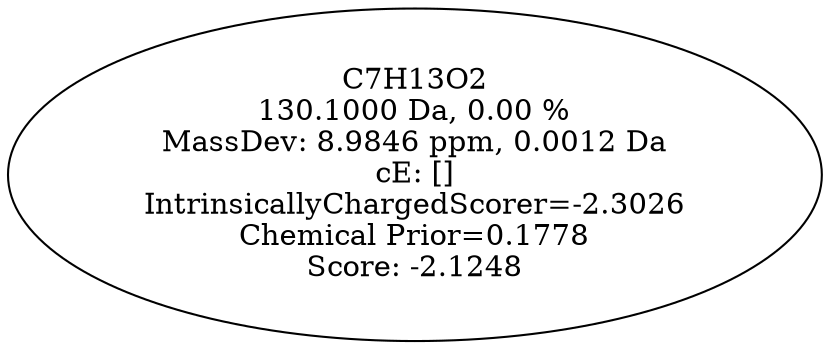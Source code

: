 strict digraph {
v1 [label="C7H13O2\n130.1000 Da, 0.00 %\nMassDev: 8.9846 ppm, 0.0012 Da\ncE: []\nIntrinsicallyChargedScorer=-2.3026\nChemical Prior=0.1778\nScore: -2.1248"];
}